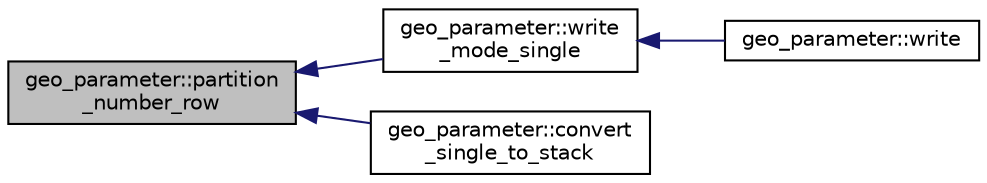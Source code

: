 digraph "geo_parameter::partition_number_row"
{
  edge [fontname="Helvetica",fontsize="10",labelfontname="Helvetica",labelfontsize="10"];
  node [fontname="Helvetica",fontsize="10",shape=record];
  rankdir="LR";
  Node198 [label="geo_parameter::partition\l_number_row",height=0.2,width=0.4,color="black", fillcolor="grey75", style="filled", fontcolor="black"];
  Node198 -> Node199 [dir="back",color="midnightblue",fontsize="10",style="solid",fontname="Helvetica"];
  Node199 [label="geo_parameter::write\l_mode_single",height=0.2,width=0.4,color="black", fillcolor="white", style="filled",URL="$d9/d51/classgeo__parameter.html#a5097d773e635d3c7fe6a7aaf06cf87d4"];
  Node199 -> Node200 [dir="back",color="midnightblue",fontsize="10",style="solid",fontname="Helvetica"];
  Node200 [label="geo_parameter::write",height=0.2,width=0.4,color="black", fillcolor="white", style="filled",URL="$d9/d51/classgeo__parameter.html#a685714e059a2a6e9b44992c9ad7912cc"];
  Node198 -> Node201 [dir="back",color="midnightblue",fontsize="10",style="solid",fontname="Helvetica"];
  Node201 [label="geo_parameter::convert\l_single_to_stack",height=0.2,width=0.4,color="black", fillcolor="white", style="filled",URL="$d9/d51/classgeo__parameter.html#a38a7db47929dd2be6c51bf84ce6910d1"];
}
